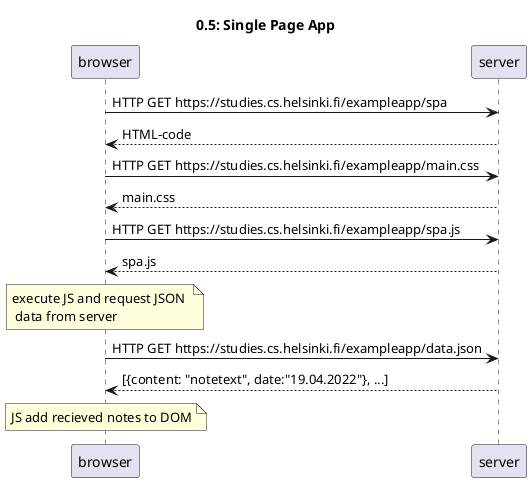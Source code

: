 @startuml single-page-app
title 0.5: Single Page App
browser -> server: HTTP GET https://studies.cs.helsinki.fi/exampleapp/spa
server --> browser: HTML-code

browser -> server: HTTP GET https://studies.cs.helsinki.fi/exampleapp/main.css
server --> browser: main.css

browser -> server: HTTP GET https://studies.cs.helsinki.fi/exampleapp/spa.js
server --> browser: spa.js

note over browser: execute JS and request JSON \n data from server

browser -> server: HTTP GET https://studies.cs.helsinki.fi/exampleapp/data.json
server -->browser: [{content: "notetext", date:"19.04.2022"}, ...]

note over browser: JS add recieved notes to DOM
@enduml